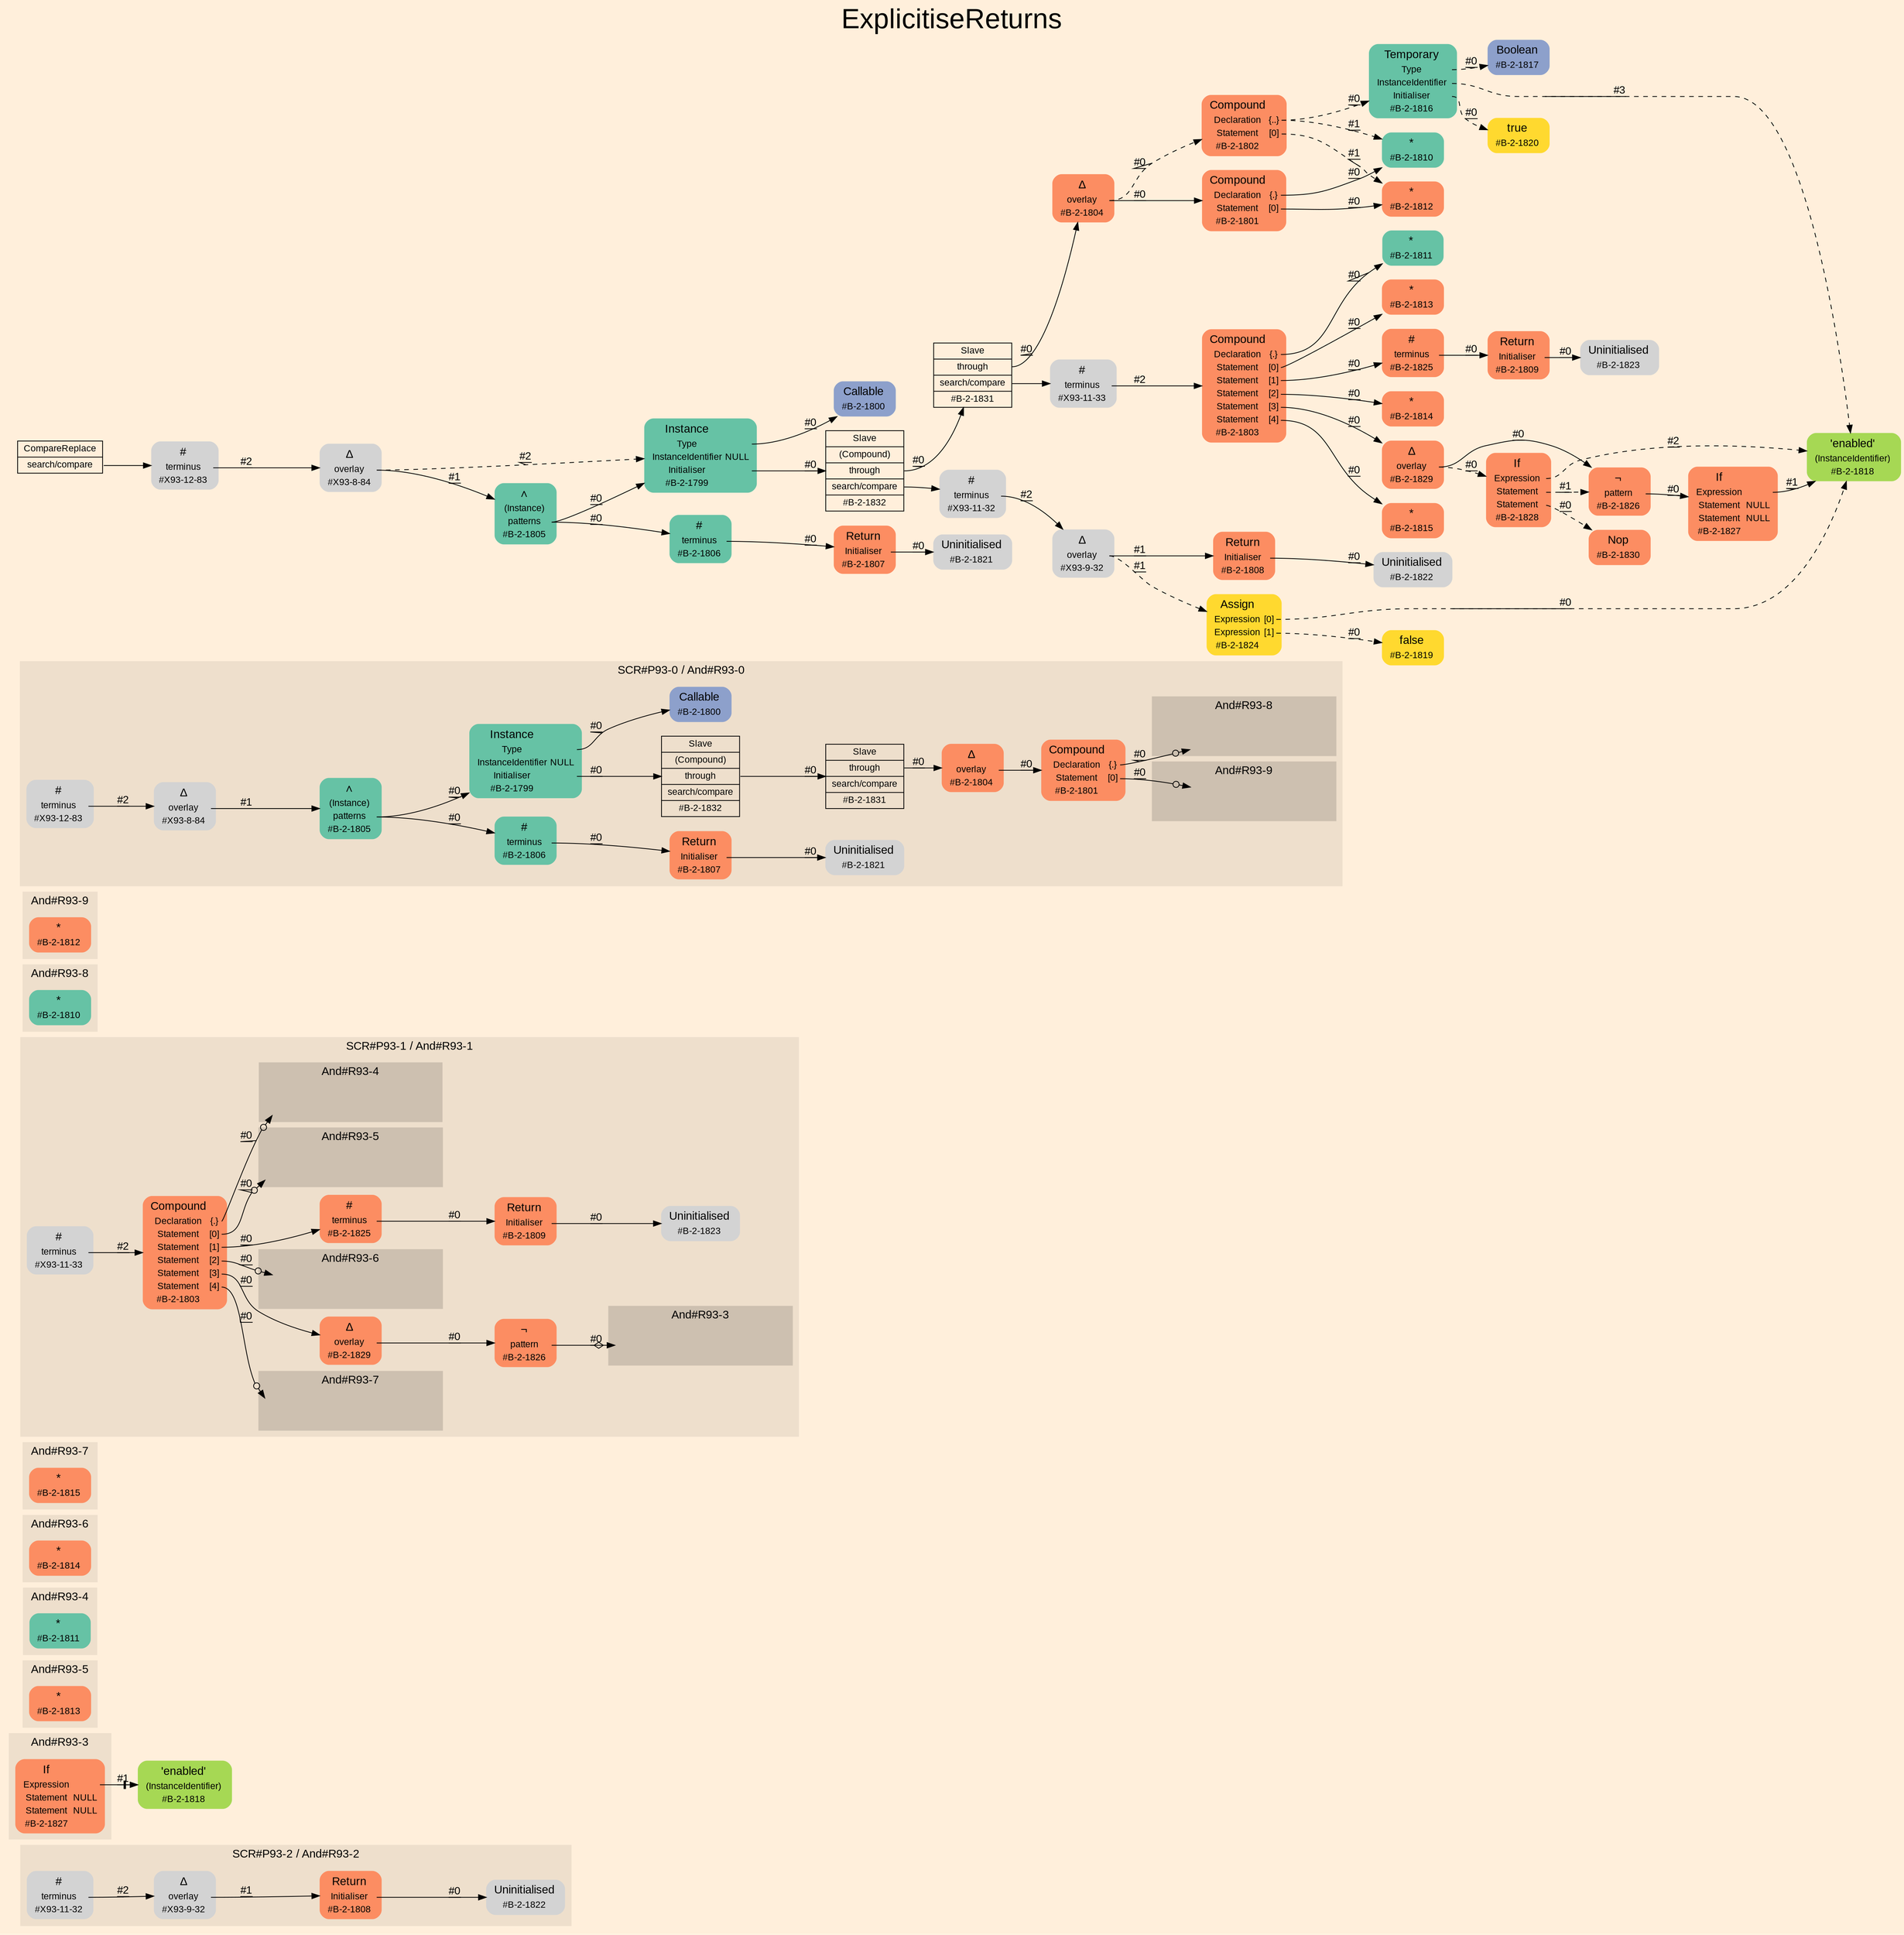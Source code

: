digraph "ExplicitiseReturns" {
label = "ExplicitiseReturns"
labelloc = t
fontsize = "36"
graph [
    rankdir = "LR"
    ranksep = 0.3
    bgcolor = antiquewhite1
    color = black
    fontcolor = black
    fontname = "Arial"
];
node [
    fontname = "Arial"
];
edge [
    fontname = "Arial"
];

// -------------------- figure And#R93-2 --------------------
// -------- region And#R93-2 ----------
subgraph "clusterAnd#R93-2" {
    label = "SCR#P93-2 / And#R93-2"
    style = "filled"
    color = antiquewhite2
    fontsize = "15"
    "And#R93-2/#X93-11-32" [
        // -------- block And#R93-2/#X93-11-32 ----------
        shape = "plaintext"
        label = <<TABLE BORDER="0" CELLBORDER="0" CELLSPACING="0">
         <TR><TD><FONT POINT-SIZE="15.0">#</FONT></TD><TD></TD></TR>
         <TR><TD>terminus</TD><TD PORT="port0"></TD></TR>
         <TR><TD>#X93-11-32</TD><TD PORT="port1"></TD></TR>
        </TABLE>>
        style = "rounded,filled"
        fontsize = "12"
    ];
    
    "And#R93-2/#B-2-1822" [
        // -------- block And#R93-2/#B-2-1822 ----------
        shape = "plaintext"
        label = <<TABLE BORDER="0" CELLBORDER="0" CELLSPACING="0">
         <TR><TD><FONT POINT-SIZE="15.0">Uninitialised</FONT></TD><TD></TD></TR>
         <TR><TD>#B-2-1822</TD><TD PORT="port0"></TD></TR>
        </TABLE>>
        style = "rounded,filled"
        fontsize = "12"
    ];
    
    "And#R93-2/#X93-9-32" [
        // -------- block And#R93-2/#X93-9-32 ----------
        shape = "plaintext"
        label = <<TABLE BORDER="0" CELLBORDER="0" CELLSPACING="0">
         <TR><TD><FONT POINT-SIZE="15.0">Δ</FONT></TD><TD></TD></TR>
         <TR><TD>overlay</TD><TD PORT="port0"></TD></TR>
         <TR><TD>#X93-9-32</TD><TD PORT="port1"></TD></TR>
        </TABLE>>
        style = "rounded,filled"
        fontsize = "12"
    ];
    
    "And#R93-2/#B-2-1808" [
        // -------- block And#R93-2/#B-2-1808 ----------
        shape = "plaintext"
        fillcolor = "/set28/2"
        label = <<TABLE BORDER="0" CELLBORDER="0" CELLSPACING="0">
         <TR><TD><FONT POINT-SIZE="15.0">Return</FONT></TD><TD></TD></TR>
         <TR><TD>Initialiser</TD><TD PORT="port0"></TD></TR>
         <TR><TD>#B-2-1808</TD><TD PORT="port1"></TD></TR>
        </TABLE>>
        style = "rounded,filled"
        fontsize = "12"
    ];
    
}

"And#R93-2/#X93-11-32":port0 -> "And#R93-2/#X93-9-32" [
    label = "#2"
    decorate = true
    color = black
    fontcolor = black
];

"And#R93-2/#X93-9-32":port0 -> "And#R93-2/#B-2-1808" [
    label = "#1"
    decorate = true
    color = black
    fontcolor = black
];

"And#R93-2/#B-2-1808":port0 -> "And#R93-2/#B-2-1822" [
    label = "#0"
    decorate = true
    color = black
    fontcolor = black
];


// -------------------- figure And#R93-3 --------------------
// -------- region And#R93-3 ----------
subgraph "clusterAnd#R93-3" {
    label = "And#R93-3"
    style = "filled"
    color = antiquewhite2
    fontsize = "15"
    "And#R93-3/#B-2-1827" [
        // -------- block And#R93-3/#B-2-1827 ----------
        shape = "plaintext"
        fillcolor = "/set28/2"
        label = <<TABLE BORDER="0" CELLBORDER="0" CELLSPACING="0">
         <TR><TD><FONT POINT-SIZE="15.0">If</FONT></TD><TD></TD></TR>
         <TR><TD>Expression</TD><TD PORT="port0"></TD></TR>
         <TR><TD>Statement</TD><TD PORT="port1">NULL</TD></TR>
         <TR><TD>Statement</TD><TD PORT="port2">NULL</TD></TR>
         <TR><TD>#B-2-1827</TD><TD PORT="port3"></TD></TR>
        </TABLE>>
        style = "rounded,filled"
        fontsize = "12"
    ];
    
}

"And#R93-3/#B-2-1818" [
    // -------- block And#R93-3/#B-2-1818 ----------
    shape = "plaintext"
    fillcolor = "/set28/5"
    label = <<TABLE BORDER="0" CELLBORDER="0" CELLSPACING="0">
     <TR><TD><FONT POINT-SIZE="15.0">'enabled'</FONT></TD><TD></TD></TR>
     <TR><TD>(InstanceIdentifier)</TD><TD PORT="port0"></TD></TR>
     <TR><TD>#B-2-1818</TD><TD PORT="port1"></TD></TR>
    </TABLE>>
    style = "rounded,filled"
    fontsize = "12"
];

"And#R93-3/#B-2-1827":port0 -> "And#R93-3/#B-2-1818" [
    arrowhead="normalnonetee"
    label = "#1"
    decorate = true
    color = black
    fontcolor = black
];


// -------------------- figure And#R93-5 --------------------
// -------- region And#R93-5 ----------
subgraph "clusterAnd#R93-5" {
    label = "And#R93-5"
    style = "filled"
    color = antiquewhite2
    fontsize = "15"
    "And#R93-5/#B-2-1813" [
        // -------- block And#R93-5/#B-2-1813 ----------
        shape = "plaintext"
        fillcolor = "/set28/2"
        label = <<TABLE BORDER="0" CELLBORDER="0" CELLSPACING="0">
         <TR><TD><FONT POINT-SIZE="15.0">*</FONT></TD><TD></TD></TR>
         <TR><TD>#B-2-1813</TD><TD PORT="port0"></TD></TR>
        </TABLE>>
        style = "rounded,filled"
        fontsize = "12"
    ];
    
}


// -------------------- figure And#R93-4 --------------------
// -------- region And#R93-4 ----------
subgraph "clusterAnd#R93-4" {
    label = "And#R93-4"
    style = "filled"
    color = antiquewhite2
    fontsize = "15"
    "And#R93-4/#B-2-1811" [
        // -------- block And#R93-4/#B-2-1811 ----------
        shape = "plaintext"
        fillcolor = "/set28/1"
        label = <<TABLE BORDER="0" CELLBORDER="0" CELLSPACING="0">
         <TR><TD><FONT POINT-SIZE="15.0">*</FONT></TD><TD></TD></TR>
         <TR><TD>#B-2-1811</TD><TD PORT="port0"></TD></TR>
        </TABLE>>
        style = "rounded,filled"
        fontsize = "12"
    ];
    
}


// -------------------- figure And#R93-6 --------------------
// -------- region And#R93-6 ----------
subgraph "clusterAnd#R93-6" {
    label = "And#R93-6"
    style = "filled"
    color = antiquewhite2
    fontsize = "15"
    "And#R93-6/#B-2-1814" [
        // -------- block And#R93-6/#B-2-1814 ----------
        shape = "plaintext"
        fillcolor = "/set28/2"
        label = <<TABLE BORDER="0" CELLBORDER="0" CELLSPACING="0">
         <TR><TD><FONT POINT-SIZE="15.0">*</FONT></TD><TD></TD></TR>
         <TR><TD>#B-2-1814</TD><TD PORT="port0"></TD></TR>
        </TABLE>>
        style = "rounded,filled"
        fontsize = "12"
    ];
    
}


// -------------------- figure And#R93-7 --------------------
// -------- region And#R93-7 ----------
subgraph "clusterAnd#R93-7" {
    label = "And#R93-7"
    style = "filled"
    color = antiquewhite2
    fontsize = "15"
    "And#R93-7/#B-2-1815" [
        // -------- block And#R93-7/#B-2-1815 ----------
        shape = "plaintext"
        fillcolor = "/set28/2"
        label = <<TABLE BORDER="0" CELLBORDER="0" CELLSPACING="0">
         <TR><TD><FONT POINT-SIZE="15.0">*</FONT></TD><TD></TD></TR>
         <TR><TD>#B-2-1815</TD><TD PORT="port0"></TD></TR>
        </TABLE>>
        style = "rounded,filled"
        fontsize = "12"
    ];
    
}


// -------------------- figure And#R93-1 --------------------
// -------- region And#R93-1 ----------
subgraph "clusterAnd#R93-1" {
    label = "SCR#P93-1 / And#R93-1"
    style = "filled"
    color = antiquewhite2
    fontsize = "15"
    "And#R93-1/#B-2-1829" [
        // -------- block And#R93-1/#B-2-1829 ----------
        shape = "plaintext"
        fillcolor = "/set28/2"
        label = <<TABLE BORDER="0" CELLBORDER="0" CELLSPACING="0">
         <TR><TD><FONT POINT-SIZE="15.0">Δ</FONT></TD><TD></TD></TR>
         <TR><TD>overlay</TD><TD PORT="port0"></TD></TR>
         <TR><TD>#B-2-1829</TD><TD PORT="port1"></TD></TR>
        </TABLE>>
        style = "rounded,filled"
        fontsize = "12"
    ];
    
    "And#R93-1/#X93-11-33" [
        // -------- block And#R93-1/#X93-11-33 ----------
        shape = "plaintext"
        label = <<TABLE BORDER="0" CELLBORDER="0" CELLSPACING="0">
         <TR><TD><FONT POINT-SIZE="15.0">#</FONT></TD><TD></TD></TR>
         <TR><TD>terminus</TD><TD PORT="port0"></TD></TR>
         <TR><TD>#X93-11-33</TD><TD PORT="port1"></TD></TR>
        </TABLE>>
        style = "rounded,filled"
        fontsize = "12"
    ];
    
    "And#R93-1/#B-2-1809" [
        // -------- block And#R93-1/#B-2-1809 ----------
        shape = "plaintext"
        fillcolor = "/set28/2"
        label = <<TABLE BORDER="0" CELLBORDER="0" CELLSPACING="0">
         <TR><TD><FONT POINT-SIZE="15.0">Return</FONT></TD><TD></TD></TR>
         <TR><TD>Initialiser</TD><TD PORT="port0"></TD></TR>
         <TR><TD>#B-2-1809</TD><TD PORT="port1"></TD></TR>
        </TABLE>>
        style = "rounded,filled"
        fontsize = "12"
    ];
    
    "And#R93-1/#B-2-1825" [
        // -------- block And#R93-1/#B-2-1825 ----------
        shape = "plaintext"
        fillcolor = "/set28/2"
        label = <<TABLE BORDER="0" CELLBORDER="0" CELLSPACING="0">
         <TR><TD><FONT POINT-SIZE="15.0">#</FONT></TD><TD></TD></TR>
         <TR><TD>terminus</TD><TD PORT="port0"></TD></TR>
         <TR><TD>#B-2-1825</TD><TD PORT="port1"></TD></TR>
        </TABLE>>
        style = "rounded,filled"
        fontsize = "12"
    ];
    
    "And#R93-1/#B-2-1826" [
        // -------- block And#R93-1/#B-2-1826 ----------
        shape = "plaintext"
        fillcolor = "/set28/2"
        label = <<TABLE BORDER="0" CELLBORDER="0" CELLSPACING="0">
         <TR><TD><FONT POINT-SIZE="15.0">¬</FONT></TD><TD></TD></TR>
         <TR><TD>pattern</TD><TD PORT="port0"></TD></TR>
         <TR><TD>#B-2-1826</TD><TD PORT="port1"></TD></TR>
        </TABLE>>
        style = "rounded,filled"
        fontsize = "12"
    ];
    
    "And#R93-1/#B-2-1803" [
        // -------- block And#R93-1/#B-2-1803 ----------
        shape = "plaintext"
        fillcolor = "/set28/2"
        label = <<TABLE BORDER="0" CELLBORDER="0" CELLSPACING="0">
         <TR><TD><FONT POINT-SIZE="15.0">Compound</FONT></TD><TD></TD></TR>
         <TR><TD>Declaration</TD><TD PORT="port0">{.}</TD></TR>
         <TR><TD>Statement</TD><TD PORT="port1">[0]</TD></TR>
         <TR><TD>Statement</TD><TD PORT="port2">[1]</TD></TR>
         <TR><TD>Statement</TD><TD PORT="port3">[2]</TD></TR>
         <TR><TD>Statement</TD><TD PORT="port4">[3]</TD></TR>
         <TR><TD>Statement</TD><TD PORT="port5">[4]</TD></TR>
         <TR><TD>#B-2-1803</TD><TD PORT="port6"></TD></TR>
        </TABLE>>
        style = "rounded,filled"
        fontsize = "12"
    ];
    
    "And#R93-1/#B-2-1823" [
        // -------- block And#R93-1/#B-2-1823 ----------
        shape = "plaintext"
        label = <<TABLE BORDER="0" CELLBORDER="0" CELLSPACING="0">
         <TR><TD><FONT POINT-SIZE="15.0">Uninitialised</FONT></TD><TD></TD></TR>
         <TR><TD>#B-2-1823</TD><TD PORT="port0"></TD></TR>
        </TABLE>>
        style = "rounded,filled"
        fontsize = "12"
    ];
    
    // -------- region And#R93-1/And#R93-3 ----------
    subgraph "clusterAnd#R93-1/And#R93-3" {
        label = "And#R93-3"
        style = "filled"
        color = antiquewhite3
        fontsize = "15"
        "And#R93-1/And#R93-3/#B-2-1827" [
            // -------- block And#R93-1/And#R93-3/#B-2-1827 ----------
            shape = none
            fillcolor = "/set28/2"
            style = "invisible"
        ];
        
    }
    
    // -------- region And#R93-1/And#R93-4 ----------
    subgraph "clusterAnd#R93-1/And#R93-4" {
        label = "And#R93-4"
        style = "filled"
        color = antiquewhite3
        fontsize = "15"
        "And#R93-1/And#R93-4/#B-2-1811" [
            // -------- block And#R93-1/And#R93-4/#B-2-1811 ----------
            shape = none
            fillcolor = "/set28/1"
            style = "invisible"
        ];
        
    }
    
    // -------- region And#R93-1/And#R93-5 ----------
    subgraph "clusterAnd#R93-1/And#R93-5" {
        label = "And#R93-5"
        style = "filled"
        color = antiquewhite3
        fontsize = "15"
        "And#R93-1/And#R93-5/#B-2-1813" [
            // -------- block And#R93-1/And#R93-5/#B-2-1813 ----------
            shape = none
            fillcolor = "/set28/2"
            style = "invisible"
        ];
        
    }
    
    // -------- region And#R93-1/And#R93-6 ----------
    subgraph "clusterAnd#R93-1/And#R93-6" {
        label = "And#R93-6"
        style = "filled"
        color = antiquewhite3
        fontsize = "15"
        "And#R93-1/And#R93-6/#B-2-1814" [
            // -------- block And#R93-1/And#R93-6/#B-2-1814 ----------
            shape = none
            fillcolor = "/set28/2"
            style = "invisible"
        ];
        
    }
    
    // -------- region And#R93-1/And#R93-7 ----------
    subgraph "clusterAnd#R93-1/And#R93-7" {
        label = "And#R93-7"
        style = "filled"
        color = antiquewhite3
        fontsize = "15"
        "And#R93-1/And#R93-7/#B-2-1815" [
            // -------- block And#R93-1/And#R93-7/#B-2-1815 ----------
            shape = none
            fillcolor = "/set28/2"
            style = "invisible"
        ];
        
    }
    
}

"And#R93-1/#B-2-1829":port0 -> "And#R93-1/#B-2-1826" [
    label = "#0"
    decorate = true
    color = black
    fontcolor = black
];

"And#R93-1/#X93-11-33":port0 -> "And#R93-1/#B-2-1803" [
    label = "#2"
    decorate = true
    color = black
    fontcolor = black
];

"And#R93-1/#B-2-1809":port0 -> "And#R93-1/#B-2-1823" [
    label = "#0"
    decorate = true
    color = black
    fontcolor = black
];

"And#R93-1/#B-2-1825":port0 -> "And#R93-1/#B-2-1809" [
    label = "#0"
    decorate = true
    color = black
    fontcolor = black
];

"And#R93-1/#B-2-1826":port0 -> "And#R93-1/And#R93-3/#B-2-1827" [
    arrowhead="normalnoneodiamond"
    label = "#0"
    decorate = true
    color = black
    fontcolor = black
];

"And#R93-1/#B-2-1803":port0 -> "And#R93-1/And#R93-4/#B-2-1811" [
    arrowhead="normalnoneodot"
    label = "#0"
    decorate = true
    color = black
    fontcolor = black
];

"And#R93-1/#B-2-1803":port1 -> "And#R93-1/And#R93-5/#B-2-1813" [
    arrowhead="normalnoneodot"
    label = "#0"
    decorate = true
    color = black
    fontcolor = black
];

"And#R93-1/#B-2-1803":port2 -> "And#R93-1/#B-2-1825" [
    label = "#0"
    decorate = true
    color = black
    fontcolor = black
];

"And#R93-1/#B-2-1803":port3 -> "And#R93-1/And#R93-6/#B-2-1814" [
    arrowhead="normalnoneodot"
    label = "#0"
    decorate = true
    color = black
    fontcolor = black
];

"And#R93-1/#B-2-1803":port4 -> "And#R93-1/#B-2-1829" [
    label = "#0"
    decorate = true
    color = black
    fontcolor = black
];

"And#R93-1/#B-2-1803":port5 -> "And#R93-1/And#R93-7/#B-2-1815" [
    arrowhead="normalnoneodot"
    label = "#0"
    decorate = true
    color = black
    fontcolor = black
];


// -------------------- figure And#R93-8 --------------------
// -------- region And#R93-8 ----------
subgraph "clusterAnd#R93-8" {
    label = "And#R93-8"
    style = "filled"
    color = antiquewhite2
    fontsize = "15"
    "And#R93-8/#B-2-1810" [
        // -------- block And#R93-8/#B-2-1810 ----------
        shape = "plaintext"
        fillcolor = "/set28/1"
        label = <<TABLE BORDER="0" CELLBORDER="0" CELLSPACING="0">
         <TR><TD><FONT POINT-SIZE="15.0">*</FONT></TD><TD></TD></TR>
         <TR><TD>#B-2-1810</TD><TD PORT="port0"></TD></TR>
        </TABLE>>
        style = "rounded,filled"
        fontsize = "12"
    ];
    
}


// -------------------- figure And#R93-9 --------------------
// -------- region And#R93-9 ----------
subgraph "clusterAnd#R93-9" {
    label = "And#R93-9"
    style = "filled"
    color = antiquewhite2
    fontsize = "15"
    "And#R93-9/#B-2-1812" [
        // -------- block And#R93-9/#B-2-1812 ----------
        shape = "plaintext"
        fillcolor = "/set28/2"
        label = <<TABLE BORDER="0" CELLBORDER="0" CELLSPACING="0">
         <TR><TD><FONT POINT-SIZE="15.0">*</FONT></TD><TD></TD></TR>
         <TR><TD>#B-2-1812</TD><TD PORT="port0"></TD></TR>
        </TABLE>>
        style = "rounded,filled"
        fontsize = "12"
    ];
    
}


// -------------------- figure And#R93-0 --------------------
// -------- region And#R93-0 ----------
subgraph "clusterAnd#R93-0" {
    label = "SCR#P93-0 / And#R93-0"
    style = "filled"
    color = antiquewhite2
    fontsize = "15"
    "And#R93-0/#B-2-1832" [
        // -------- block And#R93-0/#B-2-1832 ----------
        shape = "record"
        fillcolor = antiquewhite2
        label = "<fixed> Slave | <port0> (Compound) | <port1> through | <port2> search/compare | <port3> #B-2-1832"
        style = "filled"
        fontsize = "12"
        color = black
        fontcolor = black
    ];
    
    "And#R93-0/#B-2-1821" [
        // -------- block And#R93-0/#B-2-1821 ----------
        shape = "plaintext"
        label = <<TABLE BORDER="0" CELLBORDER="0" CELLSPACING="0">
         <TR><TD><FONT POINT-SIZE="15.0">Uninitialised</FONT></TD><TD></TD></TR>
         <TR><TD>#B-2-1821</TD><TD PORT="port0"></TD></TR>
        </TABLE>>
        style = "rounded,filled"
        fontsize = "12"
    ];
    
    "And#R93-0/#B-2-1806" [
        // -------- block And#R93-0/#B-2-1806 ----------
        shape = "plaintext"
        fillcolor = "/set28/1"
        label = <<TABLE BORDER="0" CELLBORDER="0" CELLSPACING="0">
         <TR><TD><FONT POINT-SIZE="15.0">#</FONT></TD><TD></TD></TR>
         <TR><TD>terminus</TD><TD PORT="port0"></TD></TR>
         <TR><TD>#B-2-1806</TD><TD PORT="port1"></TD></TR>
        </TABLE>>
        style = "rounded,filled"
        fontsize = "12"
    ];
    
    "And#R93-0/#X93-8-84" [
        // -------- block And#R93-0/#X93-8-84 ----------
        shape = "plaintext"
        label = <<TABLE BORDER="0" CELLBORDER="0" CELLSPACING="0">
         <TR><TD><FONT POINT-SIZE="15.0">Δ</FONT></TD><TD></TD></TR>
         <TR><TD>overlay</TD><TD PORT="port0"></TD></TR>
         <TR><TD>#X93-8-84</TD><TD PORT="port1"></TD></TR>
        </TABLE>>
        style = "rounded,filled"
        fontsize = "12"
    ];
    
    "And#R93-0/#X93-12-83" [
        // -------- block And#R93-0/#X93-12-83 ----------
        shape = "plaintext"
        label = <<TABLE BORDER="0" CELLBORDER="0" CELLSPACING="0">
         <TR><TD><FONT POINT-SIZE="15.0">#</FONT></TD><TD></TD></TR>
         <TR><TD>terminus</TD><TD PORT="port0"></TD></TR>
         <TR><TD>#X93-12-83</TD><TD PORT="port1"></TD></TR>
        </TABLE>>
        style = "rounded,filled"
        fontsize = "12"
    ];
    
    "And#R93-0/#B-2-1800" [
        // -------- block And#R93-0/#B-2-1800 ----------
        shape = "plaintext"
        fillcolor = "/set28/3"
        label = <<TABLE BORDER="0" CELLBORDER="0" CELLSPACING="0">
         <TR><TD><FONT POINT-SIZE="15.0">Callable</FONT></TD><TD></TD></TR>
         <TR><TD>#B-2-1800</TD><TD PORT="port0"></TD></TR>
        </TABLE>>
        style = "rounded,filled"
        fontsize = "12"
    ];
    
    "And#R93-0/#B-2-1799" [
        // -------- block And#R93-0/#B-2-1799 ----------
        shape = "plaintext"
        fillcolor = "/set28/1"
        label = <<TABLE BORDER="0" CELLBORDER="0" CELLSPACING="0">
         <TR><TD><FONT POINT-SIZE="15.0">Instance</FONT></TD><TD></TD></TR>
         <TR><TD>Type</TD><TD PORT="port0"></TD></TR>
         <TR><TD>InstanceIdentifier</TD><TD PORT="port1">NULL</TD></TR>
         <TR><TD>Initialiser</TD><TD PORT="port2"></TD></TR>
         <TR><TD>#B-2-1799</TD><TD PORT="port3"></TD></TR>
        </TABLE>>
        style = "rounded,filled"
        fontsize = "12"
    ];
    
    "And#R93-0/#B-2-1831" [
        // -------- block And#R93-0/#B-2-1831 ----------
        shape = "record"
        fillcolor = antiquewhite2
        label = "<fixed> Slave | <port0> through | <port1> search/compare | <port2> #B-2-1831"
        style = "filled"
        fontsize = "12"
        color = black
        fontcolor = black
    ];
    
    "And#R93-0/#B-2-1801" [
        // -------- block And#R93-0/#B-2-1801 ----------
        shape = "plaintext"
        fillcolor = "/set28/2"
        label = <<TABLE BORDER="0" CELLBORDER="0" CELLSPACING="0">
         <TR><TD><FONT POINT-SIZE="15.0">Compound</FONT></TD><TD></TD></TR>
         <TR><TD>Declaration</TD><TD PORT="port0">{.}</TD></TR>
         <TR><TD>Statement</TD><TD PORT="port1">[0]</TD></TR>
         <TR><TD>#B-2-1801</TD><TD PORT="port2"></TD></TR>
        </TABLE>>
        style = "rounded,filled"
        fontsize = "12"
    ];
    
    "And#R93-0/#B-2-1804" [
        // -------- block And#R93-0/#B-2-1804 ----------
        shape = "plaintext"
        fillcolor = "/set28/2"
        label = <<TABLE BORDER="0" CELLBORDER="0" CELLSPACING="0">
         <TR><TD><FONT POINT-SIZE="15.0">Δ</FONT></TD><TD></TD></TR>
         <TR><TD>overlay</TD><TD PORT="port0"></TD></TR>
         <TR><TD>#B-2-1804</TD><TD PORT="port1"></TD></TR>
        </TABLE>>
        style = "rounded,filled"
        fontsize = "12"
    ];
    
    "And#R93-0/#B-2-1805" [
        // -------- block And#R93-0/#B-2-1805 ----------
        shape = "plaintext"
        fillcolor = "/set28/1"
        label = <<TABLE BORDER="0" CELLBORDER="0" CELLSPACING="0">
         <TR><TD><FONT POINT-SIZE="15.0">∧</FONT></TD><TD></TD></TR>
         <TR><TD>(Instance)</TD><TD PORT="port0"></TD></TR>
         <TR><TD>patterns</TD><TD PORT="port1"></TD></TR>
         <TR><TD>#B-2-1805</TD><TD PORT="port2"></TD></TR>
        </TABLE>>
        style = "rounded,filled"
        fontsize = "12"
    ];
    
    "And#R93-0/#B-2-1807" [
        // -------- block And#R93-0/#B-2-1807 ----------
        shape = "plaintext"
        fillcolor = "/set28/2"
        label = <<TABLE BORDER="0" CELLBORDER="0" CELLSPACING="0">
         <TR><TD><FONT POINT-SIZE="15.0">Return</FONT></TD><TD></TD></TR>
         <TR><TD>Initialiser</TD><TD PORT="port0"></TD></TR>
         <TR><TD>#B-2-1807</TD><TD PORT="port1"></TD></TR>
        </TABLE>>
        style = "rounded,filled"
        fontsize = "12"
    ];
    
    // -------- region And#R93-0/And#R93-8 ----------
    subgraph "clusterAnd#R93-0/And#R93-8" {
        label = "And#R93-8"
        style = "filled"
        color = antiquewhite3
        fontsize = "15"
        "And#R93-0/And#R93-8/#B-2-1810" [
            // -------- block And#R93-0/And#R93-8/#B-2-1810 ----------
            shape = none
            fillcolor = "/set28/1"
            style = "invisible"
        ];
        
    }
    
    // -------- region And#R93-0/And#R93-9 ----------
    subgraph "clusterAnd#R93-0/And#R93-9" {
        label = "And#R93-9"
        style = "filled"
        color = antiquewhite3
        fontsize = "15"
        "And#R93-0/And#R93-9/#B-2-1812" [
            // -------- block And#R93-0/And#R93-9/#B-2-1812 ----------
            shape = none
            fillcolor = "/set28/2"
            style = "invisible"
        ];
        
    }
    
}

"And#R93-0/#B-2-1832":port1 -> "And#R93-0/#B-2-1831" [
    label = "#0"
    decorate = true
    color = black
    fontcolor = black
];

"And#R93-0/#B-2-1806":port0 -> "And#R93-0/#B-2-1807" [
    label = "#0"
    decorate = true
    color = black
    fontcolor = black
];

"And#R93-0/#X93-8-84":port0 -> "And#R93-0/#B-2-1805" [
    label = "#1"
    decorate = true
    color = black
    fontcolor = black
];

"And#R93-0/#X93-12-83":port0 -> "And#R93-0/#X93-8-84" [
    label = "#2"
    decorate = true
    color = black
    fontcolor = black
];

"And#R93-0/#B-2-1799":port0 -> "And#R93-0/#B-2-1800" [
    label = "#0"
    decorate = true
    color = black
    fontcolor = black
];

"And#R93-0/#B-2-1799":port2 -> "And#R93-0/#B-2-1832" [
    label = "#0"
    decorate = true
    color = black
    fontcolor = black
];

"And#R93-0/#B-2-1831":port0 -> "And#R93-0/#B-2-1804" [
    label = "#0"
    decorate = true
    color = black
    fontcolor = black
];

"And#R93-0/#B-2-1801":port0 -> "And#R93-0/And#R93-8/#B-2-1810" [
    arrowhead="normalnoneodot"
    label = "#0"
    decorate = true
    color = black
    fontcolor = black
];

"And#R93-0/#B-2-1801":port1 -> "And#R93-0/And#R93-9/#B-2-1812" [
    arrowhead="normalnoneodot"
    label = "#0"
    decorate = true
    color = black
    fontcolor = black
];

"And#R93-0/#B-2-1804":port0 -> "And#R93-0/#B-2-1801" [
    label = "#0"
    decorate = true
    color = black
    fontcolor = black
];

"And#R93-0/#B-2-1805":port1 -> "And#R93-0/#B-2-1799" [
    label = "#0"
    decorate = true
    color = black
    fontcolor = black
];

"And#R93-0/#B-2-1805":port1 -> "And#R93-0/#B-2-1806" [
    label = "#0"
    decorate = true
    color = black
    fontcolor = black
];

"And#R93-0/#B-2-1807":port0 -> "And#R93-0/#B-2-1821" [
    label = "#0"
    decorate = true
    color = black
    fontcolor = black
];


// -------------------- transformation figure --------------------
"CR#X93-10-93" [
    // -------- block CR#X93-10-93 ----------
    shape = "record"
    fillcolor = antiquewhite1
    label = "<fixed> CompareReplace | <port0> search/compare"
    style = "filled"
    fontsize = "12"
    color = black
    fontcolor = black
];

"#X93-12-83" [
    // -------- block #X93-12-83 ----------
    shape = "plaintext"
    label = <<TABLE BORDER="0" CELLBORDER="0" CELLSPACING="0">
     <TR><TD><FONT POINT-SIZE="15.0">#</FONT></TD><TD></TD></TR>
     <TR><TD>terminus</TD><TD PORT="port0"></TD></TR>
     <TR><TD>#X93-12-83</TD><TD PORT="port1"></TD></TR>
    </TABLE>>
    style = "rounded,filled"
    fontsize = "12"
];

"#X93-8-84" [
    // -------- block #X93-8-84 ----------
    shape = "plaintext"
    label = <<TABLE BORDER="0" CELLBORDER="0" CELLSPACING="0">
     <TR><TD><FONT POINT-SIZE="15.0">Δ</FONT></TD><TD></TD></TR>
     <TR><TD>overlay</TD><TD PORT="port0"></TD></TR>
     <TR><TD>#X93-8-84</TD><TD PORT="port1"></TD></TR>
    </TABLE>>
    style = "rounded,filled"
    fontsize = "12"
];

"#B-2-1805" [
    // -------- block #B-2-1805 ----------
    shape = "plaintext"
    fillcolor = "/set28/1"
    label = <<TABLE BORDER="0" CELLBORDER="0" CELLSPACING="0">
     <TR><TD><FONT POINT-SIZE="15.0">∧</FONT></TD><TD></TD></TR>
     <TR><TD>(Instance)</TD><TD PORT="port0"></TD></TR>
     <TR><TD>patterns</TD><TD PORT="port1"></TD></TR>
     <TR><TD>#B-2-1805</TD><TD PORT="port2"></TD></TR>
    </TABLE>>
    style = "rounded,filled"
    fontsize = "12"
];

"#B-2-1799" [
    // -------- block #B-2-1799 ----------
    shape = "plaintext"
    fillcolor = "/set28/1"
    label = <<TABLE BORDER="0" CELLBORDER="0" CELLSPACING="0">
     <TR><TD><FONT POINT-SIZE="15.0">Instance</FONT></TD><TD></TD></TR>
     <TR><TD>Type</TD><TD PORT="port0"></TD></TR>
     <TR><TD>InstanceIdentifier</TD><TD PORT="port1">NULL</TD></TR>
     <TR><TD>Initialiser</TD><TD PORT="port2"></TD></TR>
     <TR><TD>#B-2-1799</TD><TD PORT="port3"></TD></TR>
    </TABLE>>
    style = "rounded,filled"
    fontsize = "12"
];

"#B-2-1800" [
    // -------- block #B-2-1800 ----------
    shape = "plaintext"
    fillcolor = "/set28/3"
    label = <<TABLE BORDER="0" CELLBORDER="0" CELLSPACING="0">
     <TR><TD><FONT POINT-SIZE="15.0">Callable</FONT></TD><TD></TD></TR>
     <TR><TD>#B-2-1800</TD><TD PORT="port0"></TD></TR>
    </TABLE>>
    style = "rounded,filled"
    fontsize = "12"
];

"#B-2-1832" [
    // -------- block #B-2-1832 ----------
    shape = "record"
    fillcolor = antiquewhite1
    label = "<fixed> Slave | <port0> (Compound) | <port1> through | <port2> search/compare | <port3> #B-2-1832"
    style = "filled"
    fontsize = "12"
    color = black
    fontcolor = black
];

"#B-2-1831" [
    // -------- block #B-2-1831 ----------
    shape = "record"
    fillcolor = antiquewhite1
    label = "<fixed> Slave | <port0> through | <port1> search/compare | <port2> #B-2-1831"
    style = "filled"
    fontsize = "12"
    color = black
    fontcolor = black
];

"#B-2-1804" [
    // -------- block #B-2-1804 ----------
    shape = "plaintext"
    fillcolor = "/set28/2"
    label = <<TABLE BORDER="0" CELLBORDER="0" CELLSPACING="0">
     <TR><TD><FONT POINT-SIZE="15.0">Δ</FONT></TD><TD></TD></TR>
     <TR><TD>overlay</TD><TD PORT="port0"></TD></TR>
     <TR><TD>#B-2-1804</TD><TD PORT="port1"></TD></TR>
    </TABLE>>
    style = "rounded,filled"
    fontsize = "12"
];

"#B-2-1801" [
    // -------- block #B-2-1801 ----------
    shape = "plaintext"
    fillcolor = "/set28/2"
    label = <<TABLE BORDER="0" CELLBORDER="0" CELLSPACING="0">
     <TR><TD><FONT POINT-SIZE="15.0">Compound</FONT></TD><TD></TD></TR>
     <TR><TD>Declaration</TD><TD PORT="port0">{.}</TD></TR>
     <TR><TD>Statement</TD><TD PORT="port1">[0]</TD></TR>
     <TR><TD>#B-2-1801</TD><TD PORT="port2"></TD></TR>
    </TABLE>>
    style = "rounded,filled"
    fontsize = "12"
];

"#B-2-1810" [
    // -------- block #B-2-1810 ----------
    shape = "plaintext"
    fillcolor = "/set28/1"
    label = <<TABLE BORDER="0" CELLBORDER="0" CELLSPACING="0">
     <TR><TD><FONT POINT-SIZE="15.0">*</FONT></TD><TD></TD></TR>
     <TR><TD>#B-2-1810</TD><TD PORT="port0"></TD></TR>
    </TABLE>>
    style = "rounded,filled"
    fontsize = "12"
];

"#B-2-1812" [
    // -------- block #B-2-1812 ----------
    shape = "plaintext"
    fillcolor = "/set28/2"
    label = <<TABLE BORDER="0" CELLBORDER="0" CELLSPACING="0">
     <TR><TD><FONT POINT-SIZE="15.0">*</FONT></TD><TD></TD></TR>
     <TR><TD>#B-2-1812</TD><TD PORT="port0"></TD></TR>
    </TABLE>>
    style = "rounded,filled"
    fontsize = "12"
];

"#B-2-1802" [
    // -------- block #B-2-1802 ----------
    shape = "plaintext"
    fillcolor = "/set28/2"
    label = <<TABLE BORDER="0" CELLBORDER="0" CELLSPACING="0">
     <TR><TD><FONT POINT-SIZE="15.0">Compound</FONT></TD><TD></TD></TR>
     <TR><TD>Declaration</TD><TD PORT="port0">{..}</TD></TR>
     <TR><TD>Statement</TD><TD PORT="port1">[0]</TD></TR>
     <TR><TD>#B-2-1802</TD><TD PORT="port2"></TD></TR>
    </TABLE>>
    style = "rounded,filled"
    fontsize = "12"
];

"#B-2-1816" [
    // -------- block #B-2-1816 ----------
    shape = "plaintext"
    fillcolor = "/set28/1"
    label = <<TABLE BORDER="0" CELLBORDER="0" CELLSPACING="0">
     <TR><TD><FONT POINT-SIZE="15.0">Temporary</FONT></TD><TD></TD></TR>
     <TR><TD>Type</TD><TD PORT="port0"></TD></TR>
     <TR><TD>InstanceIdentifier</TD><TD PORT="port1"></TD></TR>
     <TR><TD>Initialiser</TD><TD PORT="port2"></TD></TR>
     <TR><TD>#B-2-1816</TD><TD PORT="port3"></TD></TR>
    </TABLE>>
    style = "rounded,filled"
    fontsize = "12"
];

"#B-2-1817" [
    // -------- block #B-2-1817 ----------
    shape = "plaintext"
    fillcolor = "/set28/3"
    label = <<TABLE BORDER="0" CELLBORDER="0" CELLSPACING="0">
     <TR><TD><FONT POINT-SIZE="15.0">Boolean</FONT></TD><TD></TD></TR>
     <TR><TD>#B-2-1817</TD><TD PORT="port0"></TD></TR>
    </TABLE>>
    style = "rounded,filled"
    fontsize = "12"
];

"#B-2-1818" [
    // -------- block #B-2-1818 ----------
    shape = "plaintext"
    fillcolor = "/set28/5"
    label = <<TABLE BORDER="0" CELLBORDER="0" CELLSPACING="0">
     <TR><TD><FONT POINT-SIZE="15.0">'enabled'</FONT></TD><TD></TD></TR>
     <TR><TD>(InstanceIdentifier)</TD><TD PORT="port0"></TD></TR>
     <TR><TD>#B-2-1818</TD><TD PORT="port1"></TD></TR>
    </TABLE>>
    style = "rounded,filled"
    fontsize = "12"
];

"#B-2-1820" [
    // -------- block #B-2-1820 ----------
    shape = "plaintext"
    fillcolor = "/set28/6"
    label = <<TABLE BORDER="0" CELLBORDER="0" CELLSPACING="0">
     <TR><TD><FONT POINT-SIZE="15.0">true</FONT></TD><TD></TD></TR>
     <TR><TD>#B-2-1820</TD><TD PORT="port0"></TD></TR>
    </TABLE>>
    style = "rounded,filled"
    fontsize = "12"
];

"#X93-11-33" [
    // -------- block #X93-11-33 ----------
    shape = "plaintext"
    label = <<TABLE BORDER="0" CELLBORDER="0" CELLSPACING="0">
     <TR><TD><FONT POINT-SIZE="15.0">#</FONT></TD><TD></TD></TR>
     <TR><TD>terminus</TD><TD PORT="port0"></TD></TR>
     <TR><TD>#X93-11-33</TD><TD PORT="port1"></TD></TR>
    </TABLE>>
    style = "rounded,filled"
    fontsize = "12"
];

"#B-2-1803" [
    // -------- block #B-2-1803 ----------
    shape = "plaintext"
    fillcolor = "/set28/2"
    label = <<TABLE BORDER="0" CELLBORDER="0" CELLSPACING="0">
     <TR><TD><FONT POINT-SIZE="15.0">Compound</FONT></TD><TD></TD></TR>
     <TR><TD>Declaration</TD><TD PORT="port0">{.}</TD></TR>
     <TR><TD>Statement</TD><TD PORT="port1">[0]</TD></TR>
     <TR><TD>Statement</TD><TD PORT="port2">[1]</TD></TR>
     <TR><TD>Statement</TD><TD PORT="port3">[2]</TD></TR>
     <TR><TD>Statement</TD><TD PORT="port4">[3]</TD></TR>
     <TR><TD>Statement</TD><TD PORT="port5">[4]</TD></TR>
     <TR><TD>#B-2-1803</TD><TD PORT="port6"></TD></TR>
    </TABLE>>
    style = "rounded,filled"
    fontsize = "12"
];

"#B-2-1811" [
    // -------- block #B-2-1811 ----------
    shape = "plaintext"
    fillcolor = "/set28/1"
    label = <<TABLE BORDER="0" CELLBORDER="0" CELLSPACING="0">
     <TR><TD><FONT POINT-SIZE="15.0">*</FONT></TD><TD></TD></TR>
     <TR><TD>#B-2-1811</TD><TD PORT="port0"></TD></TR>
    </TABLE>>
    style = "rounded,filled"
    fontsize = "12"
];

"#B-2-1813" [
    // -------- block #B-2-1813 ----------
    shape = "plaintext"
    fillcolor = "/set28/2"
    label = <<TABLE BORDER="0" CELLBORDER="0" CELLSPACING="0">
     <TR><TD><FONT POINT-SIZE="15.0">*</FONT></TD><TD></TD></TR>
     <TR><TD>#B-2-1813</TD><TD PORT="port0"></TD></TR>
    </TABLE>>
    style = "rounded,filled"
    fontsize = "12"
];

"#B-2-1825" [
    // -------- block #B-2-1825 ----------
    shape = "plaintext"
    fillcolor = "/set28/2"
    label = <<TABLE BORDER="0" CELLBORDER="0" CELLSPACING="0">
     <TR><TD><FONT POINT-SIZE="15.0">#</FONT></TD><TD></TD></TR>
     <TR><TD>terminus</TD><TD PORT="port0"></TD></TR>
     <TR><TD>#B-2-1825</TD><TD PORT="port1"></TD></TR>
    </TABLE>>
    style = "rounded,filled"
    fontsize = "12"
];

"#B-2-1809" [
    // -------- block #B-2-1809 ----------
    shape = "plaintext"
    fillcolor = "/set28/2"
    label = <<TABLE BORDER="0" CELLBORDER="0" CELLSPACING="0">
     <TR><TD><FONT POINT-SIZE="15.0">Return</FONT></TD><TD></TD></TR>
     <TR><TD>Initialiser</TD><TD PORT="port0"></TD></TR>
     <TR><TD>#B-2-1809</TD><TD PORT="port1"></TD></TR>
    </TABLE>>
    style = "rounded,filled"
    fontsize = "12"
];

"#B-2-1823" [
    // -------- block #B-2-1823 ----------
    shape = "plaintext"
    label = <<TABLE BORDER="0" CELLBORDER="0" CELLSPACING="0">
     <TR><TD><FONT POINT-SIZE="15.0">Uninitialised</FONT></TD><TD></TD></TR>
     <TR><TD>#B-2-1823</TD><TD PORT="port0"></TD></TR>
    </TABLE>>
    style = "rounded,filled"
    fontsize = "12"
];

"#B-2-1814" [
    // -------- block #B-2-1814 ----------
    shape = "plaintext"
    fillcolor = "/set28/2"
    label = <<TABLE BORDER="0" CELLBORDER="0" CELLSPACING="0">
     <TR><TD><FONT POINT-SIZE="15.0">*</FONT></TD><TD></TD></TR>
     <TR><TD>#B-2-1814</TD><TD PORT="port0"></TD></TR>
    </TABLE>>
    style = "rounded,filled"
    fontsize = "12"
];

"#B-2-1829" [
    // -------- block #B-2-1829 ----------
    shape = "plaintext"
    fillcolor = "/set28/2"
    label = <<TABLE BORDER="0" CELLBORDER="0" CELLSPACING="0">
     <TR><TD><FONT POINT-SIZE="15.0">Δ</FONT></TD><TD></TD></TR>
     <TR><TD>overlay</TD><TD PORT="port0"></TD></TR>
     <TR><TD>#B-2-1829</TD><TD PORT="port1"></TD></TR>
    </TABLE>>
    style = "rounded,filled"
    fontsize = "12"
];

"#B-2-1826" [
    // -------- block #B-2-1826 ----------
    shape = "plaintext"
    fillcolor = "/set28/2"
    label = <<TABLE BORDER="0" CELLBORDER="0" CELLSPACING="0">
     <TR><TD><FONT POINT-SIZE="15.0">¬</FONT></TD><TD></TD></TR>
     <TR><TD>pattern</TD><TD PORT="port0"></TD></TR>
     <TR><TD>#B-2-1826</TD><TD PORT="port1"></TD></TR>
    </TABLE>>
    style = "rounded,filled"
    fontsize = "12"
];

"#B-2-1827" [
    // -------- block #B-2-1827 ----------
    shape = "plaintext"
    fillcolor = "/set28/2"
    label = <<TABLE BORDER="0" CELLBORDER="0" CELLSPACING="0">
     <TR><TD><FONT POINT-SIZE="15.0">If</FONT></TD><TD></TD></TR>
     <TR><TD>Expression</TD><TD PORT="port0"></TD></TR>
     <TR><TD>Statement</TD><TD PORT="port1">NULL</TD></TR>
     <TR><TD>Statement</TD><TD PORT="port2">NULL</TD></TR>
     <TR><TD>#B-2-1827</TD><TD PORT="port3"></TD></TR>
    </TABLE>>
    style = "rounded,filled"
    fontsize = "12"
];

"#B-2-1828" [
    // -------- block #B-2-1828 ----------
    shape = "plaintext"
    fillcolor = "/set28/2"
    label = <<TABLE BORDER="0" CELLBORDER="0" CELLSPACING="0">
     <TR><TD><FONT POINT-SIZE="15.0">If</FONT></TD><TD></TD></TR>
     <TR><TD>Expression</TD><TD PORT="port0"></TD></TR>
     <TR><TD>Statement</TD><TD PORT="port1"></TD></TR>
     <TR><TD>Statement</TD><TD PORT="port2"></TD></TR>
     <TR><TD>#B-2-1828</TD><TD PORT="port3"></TD></TR>
    </TABLE>>
    style = "rounded,filled"
    fontsize = "12"
];

"#B-2-1830" [
    // -------- block #B-2-1830 ----------
    shape = "plaintext"
    fillcolor = "/set28/2"
    label = <<TABLE BORDER="0" CELLBORDER="0" CELLSPACING="0">
     <TR><TD><FONT POINT-SIZE="15.0">Nop</FONT></TD><TD></TD></TR>
     <TR><TD>#B-2-1830</TD><TD PORT="port0"></TD></TR>
    </TABLE>>
    style = "rounded,filled"
    fontsize = "12"
];

"#B-2-1815" [
    // -------- block #B-2-1815 ----------
    shape = "plaintext"
    fillcolor = "/set28/2"
    label = <<TABLE BORDER="0" CELLBORDER="0" CELLSPACING="0">
     <TR><TD><FONT POINT-SIZE="15.0">*</FONT></TD><TD></TD></TR>
     <TR><TD>#B-2-1815</TD><TD PORT="port0"></TD></TR>
    </TABLE>>
    style = "rounded,filled"
    fontsize = "12"
];

"#X93-11-32" [
    // -------- block #X93-11-32 ----------
    shape = "plaintext"
    label = <<TABLE BORDER="0" CELLBORDER="0" CELLSPACING="0">
     <TR><TD><FONT POINT-SIZE="15.0">#</FONT></TD><TD></TD></TR>
     <TR><TD>terminus</TD><TD PORT="port0"></TD></TR>
     <TR><TD>#X93-11-32</TD><TD PORT="port1"></TD></TR>
    </TABLE>>
    style = "rounded,filled"
    fontsize = "12"
];

"#X93-9-32" [
    // -------- block #X93-9-32 ----------
    shape = "plaintext"
    label = <<TABLE BORDER="0" CELLBORDER="0" CELLSPACING="0">
     <TR><TD><FONT POINT-SIZE="15.0">Δ</FONT></TD><TD></TD></TR>
     <TR><TD>overlay</TD><TD PORT="port0"></TD></TR>
     <TR><TD>#X93-9-32</TD><TD PORT="port1"></TD></TR>
    </TABLE>>
    style = "rounded,filled"
    fontsize = "12"
];

"#B-2-1808" [
    // -------- block #B-2-1808 ----------
    shape = "plaintext"
    fillcolor = "/set28/2"
    label = <<TABLE BORDER="0" CELLBORDER="0" CELLSPACING="0">
     <TR><TD><FONT POINT-SIZE="15.0">Return</FONT></TD><TD></TD></TR>
     <TR><TD>Initialiser</TD><TD PORT="port0"></TD></TR>
     <TR><TD>#B-2-1808</TD><TD PORT="port1"></TD></TR>
    </TABLE>>
    style = "rounded,filled"
    fontsize = "12"
];

"#B-2-1822" [
    // -------- block #B-2-1822 ----------
    shape = "plaintext"
    label = <<TABLE BORDER="0" CELLBORDER="0" CELLSPACING="0">
     <TR><TD><FONT POINT-SIZE="15.0">Uninitialised</FONT></TD><TD></TD></TR>
     <TR><TD>#B-2-1822</TD><TD PORT="port0"></TD></TR>
    </TABLE>>
    style = "rounded,filled"
    fontsize = "12"
];

"#B-2-1824" [
    // -------- block #B-2-1824 ----------
    shape = "plaintext"
    fillcolor = "/set28/6"
    label = <<TABLE BORDER="0" CELLBORDER="0" CELLSPACING="0">
     <TR><TD><FONT POINT-SIZE="15.0">Assign</FONT></TD><TD></TD></TR>
     <TR><TD>Expression</TD><TD PORT="port0">[0]</TD></TR>
     <TR><TD>Expression</TD><TD PORT="port1">[1]</TD></TR>
     <TR><TD>#B-2-1824</TD><TD PORT="port2"></TD></TR>
    </TABLE>>
    style = "rounded,filled"
    fontsize = "12"
];

"#B-2-1819" [
    // -------- block #B-2-1819 ----------
    shape = "plaintext"
    fillcolor = "/set28/6"
    label = <<TABLE BORDER="0" CELLBORDER="0" CELLSPACING="0">
     <TR><TD><FONT POINT-SIZE="15.0">false</FONT></TD><TD></TD></TR>
     <TR><TD>#B-2-1819</TD><TD PORT="port0"></TD></TR>
    </TABLE>>
    style = "rounded,filled"
    fontsize = "12"
];

"#B-2-1806" [
    // -------- block #B-2-1806 ----------
    shape = "plaintext"
    fillcolor = "/set28/1"
    label = <<TABLE BORDER="0" CELLBORDER="0" CELLSPACING="0">
     <TR><TD><FONT POINT-SIZE="15.0">#</FONT></TD><TD></TD></TR>
     <TR><TD>terminus</TD><TD PORT="port0"></TD></TR>
     <TR><TD>#B-2-1806</TD><TD PORT="port1"></TD></TR>
    </TABLE>>
    style = "rounded,filled"
    fontsize = "12"
];

"#B-2-1807" [
    // -------- block #B-2-1807 ----------
    shape = "plaintext"
    fillcolor = "/set28/2"
    label = <<TABLE BORDER="0" CELLBORDER="0" CELLSPACING="0">
     <TR><TD><FONT POINT-SIZE="15.0">Return</FONT></TD><TD></TD></TR>
     <TR><TD>Initialiser</TD><TD PORT="port0"></TD></TR>
     <TR><TD>#B-2-1807</TD><TD PORT="port1"></TD></TR>
    </TABLE>>
    style = "rounded,filled"
    fontsize = "12"
];

"#B-2-1821" [
    // -------- block #B-2-1821 ----------
    shape = "plaintext"
    label = <<TABLE BORDER="0" CELLBORDER="0" CELLSPACING="0">
     <TR><TD><FONT POINT-SIZE="15.0">Uninitialised</FONT></TD><TD></TD></TR>
     <TR><TD>#B-2-1821</TD><TD PORT="port0"></TD></TR>
    </TABLE>>
    style = "rounded,filled"
    fontsize = "12"
];

"CR#X93-10-93":port0 -> "#X93-12-83" [
    label = ""
    decorate = true
    color = black
    fontcolor = black
];

"#X93-12-83":port0 -> "#X93-8-84" [
    label = "#2"
    decorate = true
    color = black
    fontcolor = black
];

"#X93-8-84":port0 -> "#B-2-1805" [
    label = "#1"
    decorate = true
    color = black
    fontcolor = black
];

"#X93-8-84":port0 -> "#B-2-1799" [
    style="dashed"
    label = "#2"
    decorate = true
    color = black
    fontcolor = black
];

"#B-2-1805":port1 -> "#B-2-1799" [
    label = "#0"
    decorate = true
    color = black
    fontcolor = black
];

"#B-2-1805":port1 -> "#B-2-1806" [
    label = "#0"
    decorate = true
    color = black
    fontcolor = black
];

"#B-2-1799":port0 -> "#B-2-1800" [
    label = "#0"
    decorate = true
    color = black
    fontcolor = black
];

"#B-2-1799":port2 -> "#B-2-1832" [
    label = "#0"
    decorate = true
    color = black
    fontcolor = black
];

"#B-2-1832":port1 -> "#B-2-1831" [
    label = "#0"
    decorate = true
    color = black
    fontcolor = black
];

"#B-2-1832":port2 -> "#X93-11-32" [
    label = ""
    decorate = true
    color = black
    fontcolor = black
];

"#B-2-1831":port0 -> "#B-2-1804" [
    label = "#0"
    decorate = true
    color = black
    fontcolor = black
];

"#B-2-1831":port1 -> "#X93-11-33" [
    label = ""
    decorate = true
    color = black
    fontcolor = black
];

"#B-2-1804":port0 -> "#B-2-1801" [
    label = "#0"
    decorate = true
    color = black
    fontcolor = black
];

"#B-2-1804":port0 -> "#B-2-1802" [
    style="dashed"
    label = "#0"
    decorate = true
    color = black
    fontcolor = black
];

"#B-2-1801":port0 -> "#B-2-1810" [
    label = "#0"
    decorate = true
    color = black
    fontcolor = black
];

"#B-2-1801":port1 -> "#B-2-1812" [
    label = "#0"
    decorate = true
    color = black
    fontcolor = black
];

"#B-2-1802":port0 -> "#B-2-1810" [
    style="dashed"
    label = "#1"
    decorate = true
    color = black
    fontcolor = black
];

"#B-2-1802":port0 -> "#B-2-1816" [
    style="dashed"
    label = "#0"
    decorate = true
    color = black
    fontcolor = black
];

"#B-2-1802":port1 -> "#B-2-1812" [
    style="dashed"
    label = "#1"
    decorate = true
    color = black
    fontcolor = black
];

"#B-2-1816":port0 -> "#B-2-1817" [
    style="dashed"
    label = "#0"
    decorate = true
    color = black
    fontcolor = black
];

"#B-2-1816":port1 -> "#B-2-1818" [
    style="dashed"
    label = "#3"
    decorate = true
    color = black
    fontcolor = black
];

"#B-2-1816":port2 -> "#B-2-1820" [
    style="dashed"
    label = "#0"
    decorate = true
    color = black
    fontcolor = black
];

"#X93-11-33":port0 -> "#B-2-1803" [
    label = "#2"
    decorate = true
    color = black
    fontcolor = black
];

"#B-2-1803":port0 -> "#B-2-1811" [
    label = "#0"
    decorate = true
    color = black
    fontcolor = black
];

"#B-2-1803":port1 -> "#B-2-1813" [
    label = "#0"
    decorate = true
    color = black
    fontcolor = black
];

"#B-2-1803":port2 -> "#B-2-1825" [
    label = "#0"
    decorate = true
    color = black
    fontcolor = black
];

"#B-2-1803":port3 -> "#B-2-1814" [
    label = "#0"
    decorate = true
    color = black
    fontcolor = black
];

"#B-2-1803":port4 -> "#B-2-1829" [
    label = "#0"
    decorate = true
    color = black
    fontcolor = black
];

"#B-2-1803":port5 -> "#B-2-1815" [
    label = "#0"
    decorate = true
    color = black
    fontcolor = black
];

"#B-2-1825":port0 -> "#B-2-1809" [
    label = "#0"
    decorate = true
    color = black
    fontcolor = black
];

"#B-2-1809":port0 -> "#B-2-1823" [
    label = "#0"
    decorate = true
    color = black
    fontcolor = black
];

"#B-2-1829":port0 -> "#B-2-1826" [
    label = "#0"
    decorate = true
    color = black
    fontcolor = black
];

"#B-2-1829":port0 -> "#B-2-1828" [
    style="dashed"
    label = "#0"
    decorate = true
    color = black
    fontcolor = black
];

"#B-2-1826":port0 -> "#B-2-1827" [
    label = "#0"
    decorate = true
    color = black
    fontcolor = black
];

"#B-2-1827":port0 -> "#B-2-1818" [
    label = "#1"
    decorate = true
    color = black
    fontcolor = black
];

"#B-2-1828":port0 -> "#B-2-1818" [
    style="dashed"
    label = "#2"
    decorate = true
    color = black
    fontcolor = black
];

"#B-2-1828":port1 -> "#B-2-1826" [
    style="dashed"
    label = "#1"
    decorate = true
    color = black
    fontcolor = black
];

"#B-2-1828":port2 -> "#B-2-1830" [
    style="dashed"
    label = "#0"
    decorate = true
    color = black
    fontcolor = black
];

"#X93-11-32":port0 -> "#X93-9-32" [
    label = "#2"
    decorate = true
    color = black
    fontcolor = black
];

"#X93-9-32":port0 -> "#B-2-1808" [
    label = "#1"
    decorate = true
    color = black
    fontcolor = black
];

"#X93-9-32":port0 -> "#B-2-1824" [
    style="dashed"
    label = "#1"
    decorate = true
    color = black
    fontcolor = black
];

"#B-2-1808":port0 -> "#B-2-1822" [
    label = "#0"
    decorate = true
    color = black
    fontcolor = black
];

"#B-2-1824":port0 -> "#B-2-1818" [
    style="dashed"
    label = "#0"
    decorate = true
    color = black
    fontcolor = black
];

"#B-2-1824":port1 -> "#B-2-1819" [
    style="dashed"
    label = "#0"
    decorate = true
    color = black
    fontcolor = black
];

"#B-2-1806":port0 -> "#B-2-1807" [
    label = "#0"
    decorate = true
    color = black
    fontcolor = black
];

"#B-2-1807":port0 -> "#B-2-1821" [
    label = "#0"
    decorate = true
    color = black
    fontcolor = black
];


}
